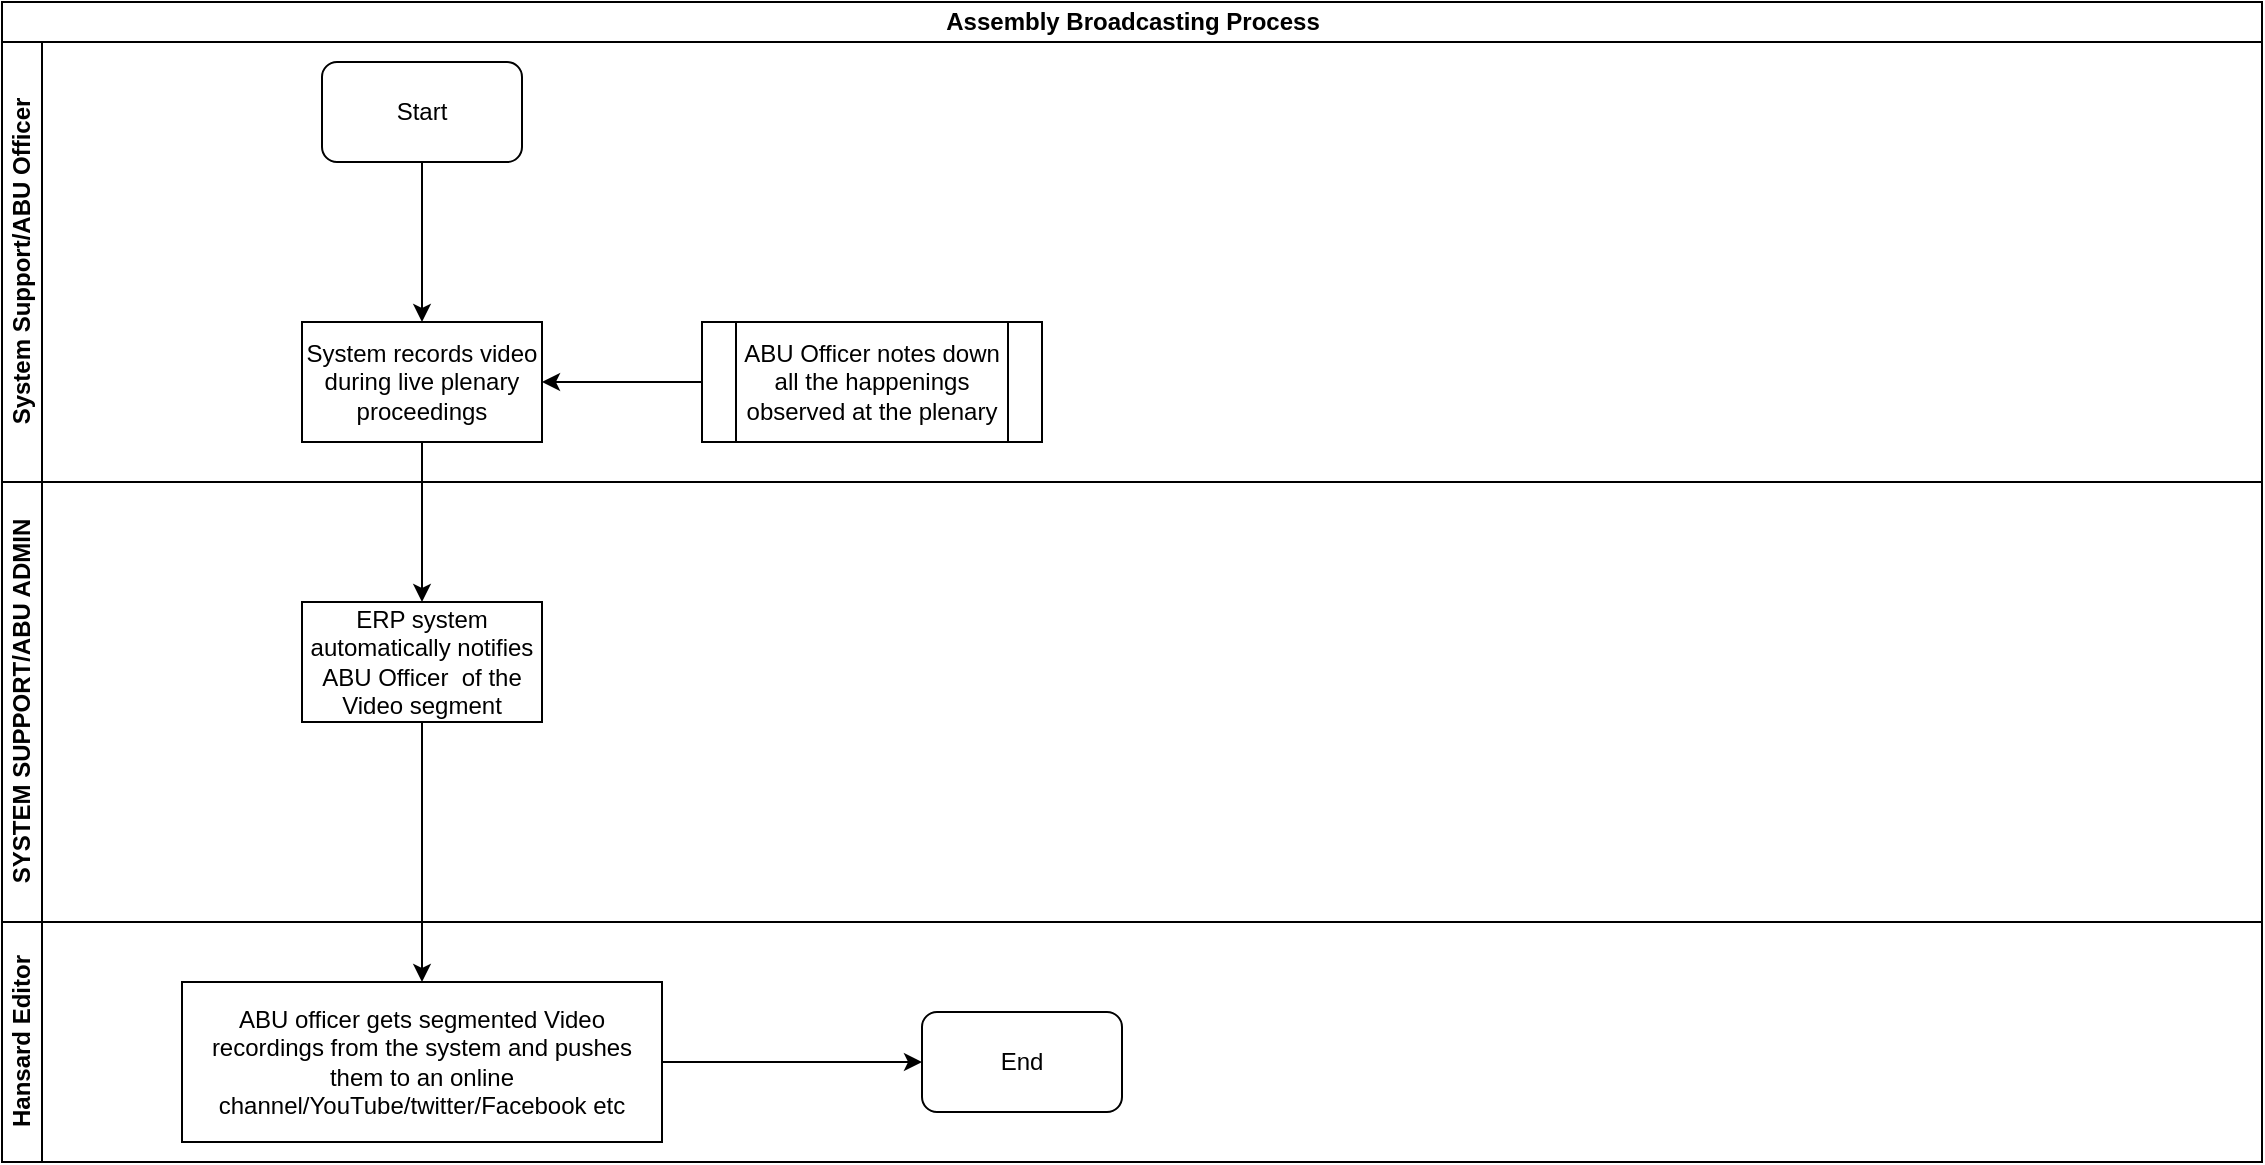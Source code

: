 <mxfile version="13.7.7" type="github">
  <diagram id="OxUzGTRTwcbvjHJ4G2xj" name="Page-1">
    <mxGraphModel dx="910" dy="487" grid="1" gridSize="10" guides="1" tooltips="1" connect="1" arrows="1" fold="1" page="1" pageScale="1" pageWidth="1169" pageHeight="827" math="0" shadow="0">
      <root>
        <mxCell id="0" />
        <mxCell id="1" parent="0" />
        <mxCell id="N_4OvYnGCnd65pXJyl-2-1" value="Assembly Broadcasting Process" style="swimlane;html=1;childLayout=stackLayout;resizeParent=1;resizeParentMax=0;horizontal=1;startSize=20;horizontalStack=0;" vertex="1" parent="1">
          <mxGeometry x="20" y="20" width="1130" height="580" as="geometry" />
        </mxCell>
        <mxCell id="N_4OvYnGCnd65pXJyl-2-2" value="System Support/ABU Officer" style="swimlane;html=1;startSize=20;horizontal=0;" vertex="1" parent="N_4OvYnGCnd65pXJyl-2-1">
          <mxGeometry y="20" width="1130" height="220" as="geometry" />
        </mxCell>
        <mxCell id="N_4OvYnGCnd65pXJyl-2-5" value="Start" style="rounded=1;whiteSpace=wrap;html=1;" vertex="1" parent="N_4OvYnGCnd65pXJyl-2-2">
          <mxGeometry x="160" y="10" width="100" height="50" as="geometry" />
        </mxCell>
        <mxCell id="N_4OvYnGCnd65pXJyl-2-8" value="System records video during live plenary proceedings" style="rounded=0;whiteSpace=wrap;html=1;" vertex="1" parent="N_4OvYnGCnd65pXJyl-2-2">
          <mxGeometry x="150" y="140" width="120" height="60" as="geometry" />
        </mxCell>
        <mxCell id="N_4OvYnGCnd65pXJyl-2-7" value="" style="edgeStyle=orthogonalEdgeStyle;rounded=0;orthogonalLoop=1;jettySize=auto;html=1;entryX=0.5;entryY=0;entryDx=0;entryDy=0;" edge="1" parent="N_4OvYnGCnd65pXJyl-2-2" source="N_4OvYnGCnd65pXJyl-2-5" target="N_4OvYnGCnd65pXJyl-2-8">
          <mxGeometry relative="1" as="geometry">
            <mxPoint x="210" y="125" as="targetPoint" />
          </mxGeometry>
        </mxCell>
        <mxCell id="N_4OvYnGCnd65pXJyl-2-11" value="" style="edgeStyle=orthogonalEdgeStyle;rounded=0;orthogonalLoop=1;jettySize=auto;html=1;entryX=1;entryY=0.5;entryDx=0;entryDy=0;" edge="1" parent="N_4OvYnGCnd65pXJyl-2-2" source="N_4OvYnGCnd65pXJyl-2-9" target="N_4OvYnGCnd65pXJyl-2-8">
          <mxGeometry relative="1" as="geometry">
            <mxPoint x="330" y="170" as="targetPoint" />
          </mxGeometry>
        </mxCell>
        <mxCell id="N_4OvYnGCnd65pXJyl-2-9" value="ABU Officer notes down all the happenings observed at the plenary" style="shape=process;whiteSpace=wrap;html=1;backgroundOutline=1;" vertex="1" parent="N_4OvYnGCnd65pXJyl-2-2">
          <mxGeometry x="350" y="140" width="170" height="60" as="geometry" />
        </mxCell>
        <mxCell id="N_4OvYnGCnd65pXJyl-2-3" value="SYSTEM SUPPORT/ABU ADMIN" style="swimlane;html=1;startSize=20;horizontal=0;" vertex="1" parent="N_4OvYnGCnd65pXJyl-2-1">
          <mxGeometry y="240" width="1130" height="220" as="geometry" />
        </mxCell>
        <mxCell id="N_4OvYnGCnd65pXJyl-2-12" value="ERP system automatically notifies ABU Officer&amp;nbsp; of the Video segment" style="whiteSpace=wrap;html=1;rounded=0;" vertex="1" parent="N_4OvYnGCnd65pXJyl-2-3">
          <mxGeometry x="150" y="60" width="120" height="60" as="geometry" />
        </mxCell>
        <mxCell id="N_4OvYnGCnd65pXJyl-2-4" value="Hansard Editor" style="swimlane;html=1;startSize=20;horizontal=0;" vertex="1" parent="N_4OvYnGCnd65pXJyl-2-1">
          <mxGeometry y="460" width="1130" height="120" as="geometry" />
        </mxCell>
        <mxCell id="N_4OvYnGCnd65pXJyl-2-18" value="End" style="rounded=1;whiteSpace=wrap;html=1;" vertex="1" parent="N_4OvYnGCnd65pXJyl-2-4">
          <mxGeometry x="460" y="45" width="100" height="50" as="geometry" />
        </mxCell>
        <mxCell id="N_4OvYnGCnd65pXJyl-2-14" value="ABU officer gets segmented Video recordings from the system and pushes them to an online channel/YouTube/twitter/Facebook etc" style="whiteSpace=wrap;html=1;rounded=0;" vertex="1" parent="N_4OvYnGCnd65pXJyl-2-4">
          <mxGeometry x="90" y="30" width="240" height="80" as="geometry" />
        </mxCell>
        <mxCell id="N_4OvYnGCnd65pXJyl-2-17" value="" style="edgeStyle=orthogonalEdgeStyle;rounded=0;orthogonalLoop=1;jettySize=auto;html=1;entryX=0;entryY=0.5;entryDx=0;entryDy=0;" edge="1" parent="N_4OvYnGCnd65pXJyl-2-4" source="N_4OvYnGCnd65pXJyl-2-14" target="N_4OvYnGCnd65pXJyl-2-18">
          <mxGeometry relative="1" as="geometry">
            <mxPoint x="490" y="70" as="targetPoint" />
          </mxGeometry>
        </mxCell>
        <mxCell id="N_4OvYnGCnd65pXJyl-2-13" value="" style="edgeStyle=orthogonalEdgeStyle;rounded=0;orthogonalLoop=1;jettySize=auto;html=1;" edge="1" parent="N_4OvYnGCnd65pXJyl-2-1" source="N_4OvYnGCnd65pXJyl-2-8" target="N_4OvYnGCnd65pXJyl-2-12">
          <mxGeometry relative="1" as="geometry" />
        </mxCell>
        <mxCell id="N_4OvYnGCnd65pXJyl-2-15" value="" style="edgeStyle=orthogonalEdgeStyle;rounded=0;orthogonalLoop=1;jettySize=auto;html=1;" edge="1" parent="N_4OvYnGCnd65pXJyl-2-1" source="N_4OvYnGCnd65pXJyl-2-12" target="N_4OvYnGCnd65pXJyl-2-14">
          <mxGeometry relative="1" as="geometry" />
        </mxCell>
      </root>
    </mxGraphModel>
  </diagram>
</mxfile>
